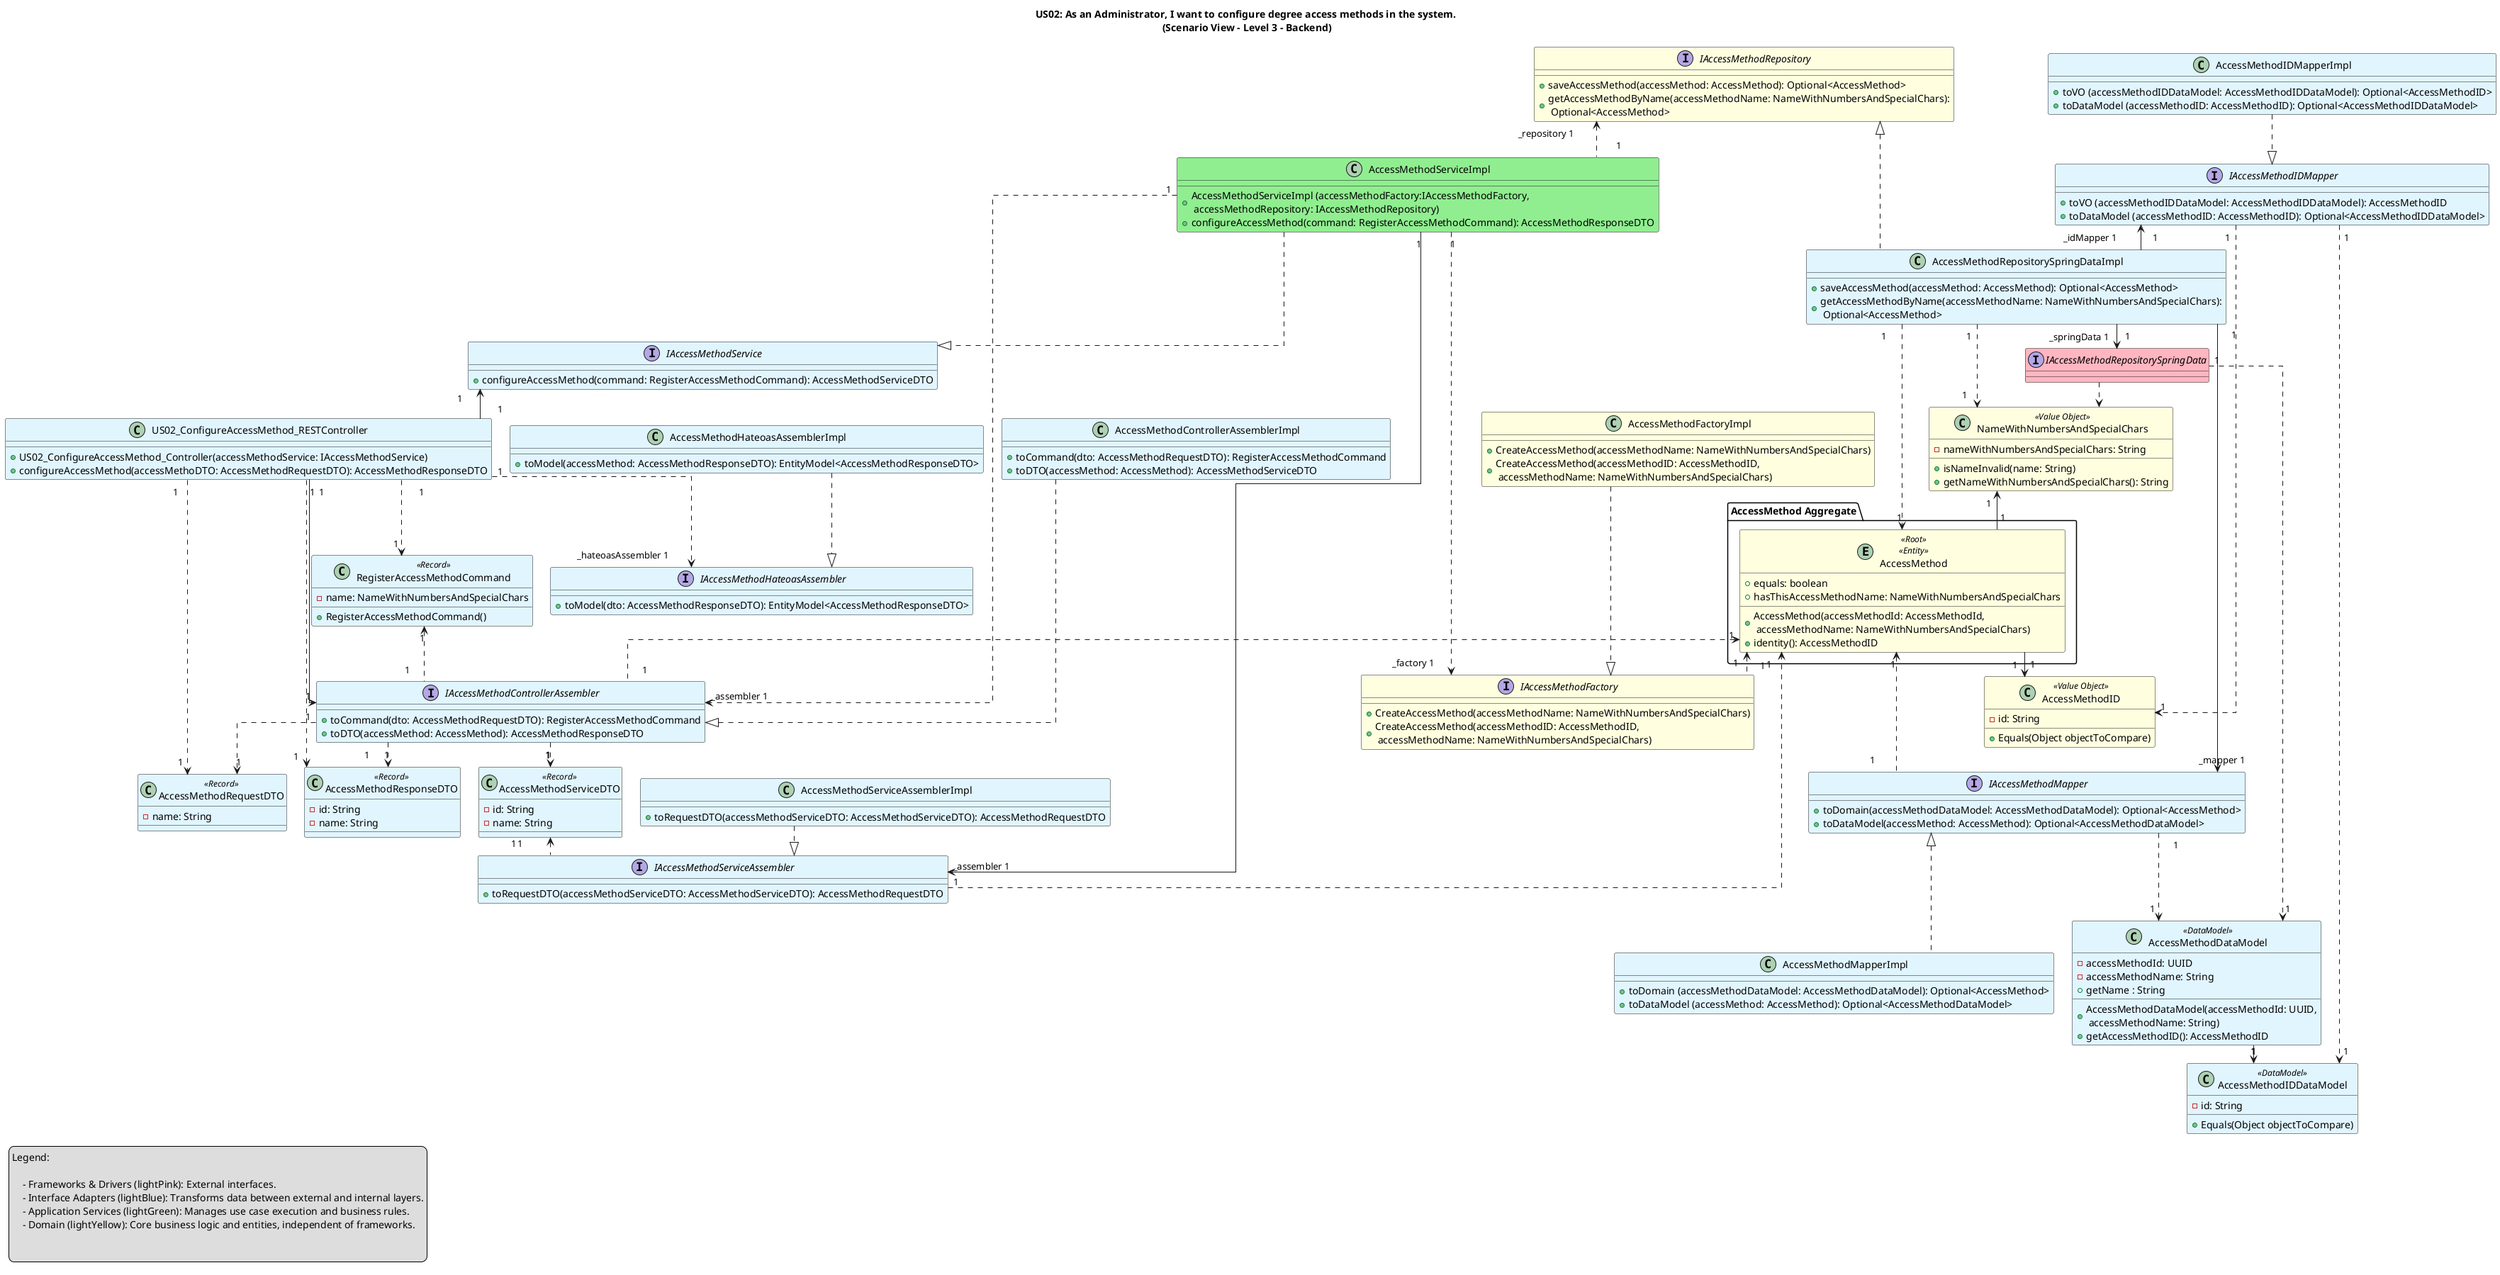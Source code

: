 @startuml
skinparam ranksep 25
skinparam nodesep 25
skinparam classBackgroundColor #E1F5FE
skinparam linetype ortho

title US02: As an Administrator, I want to configure degree access methods in the system.\n (Scenario View - Level 3 - Backend)

legend left
Legend:

    - Frameworks & Drivers (lightPink): External interfaces.
    - Interface Adapters (lightBlue): Transforms data between external and internal layers.
    - Application Services (lightGreen): Manages use case execution and business rules.
    - Domain (lightYellow): Core business logic and entities, independent of frameworks.


end legend
'===== CONTROLLER =======
class US02_ConfigureAccessMethod_RESTController {
    + US02_ConfigureAccessMethod_Controller(accessMethodService: IAccessMethodService)
    + configureAccessMethod(accessMethoDTO: AccessMethodRequestDTO): AccessMethodResponseDTO
}

'===DTO===
class AccessMethodRequestDTO <<Record>> {
    - name: String
}
class AccessMethodResponseDTO <<Record>>{
    - id: String
    - name: String
}

class RegisterAccessMethodCommand <<Record>>{
    - name: NameWithNumbersAndSpecialChars
    + RegisterAccessMethodCommand()
}

class AccessMethodServiceDTO <<Record>> {
    - id: String
    - name: String
}

'===ASSEMBLER===
interface IAccessMethodControllerAssembler {
    + toCommand(dto: AccessMethodRequestDTO): RegisterAccessMethodCommand
    + toDTO(accessMethod: AccessMethod): AccessMethodResponseDTO
}
class AccessMethodControllerAssemblerImpl {
    + toCommand(dto: AccessMethodRequestDTO): RegisterAccessMethodCommand
    + toDTO(accessMethod: AccessMethod): AccessMethodServiceDTO

}

interface IAccessMethodServiceAssembler{
+ toRequestDTO(accessMethodServiceDTO: AccessMethodServiceDTO): AccessMethodRequestDTO
}

class AccessMethodServiceAssemblerImpl {
    + toRequestDTO(accessMethodServiceDTO: AccessMethodServiceDTO): AccessMethodRequestDTO
}

interface IAccessMethodHateoasAssembler {
    + toModel(dto: AccessMethodResponseDTO): EntityModel<AccessMethodResponseDTO>
}

class AccessMethodHateoasAssemblerImpl {
    + toModel(accessMethod: AccessMethodResponseDTO): EntityModel<AccessMethodResponseDTO>
}

'===== SERVICE =======
interface IAccessMethodService {
   + configureAccessMethod(command: RegisterAccessMethodCommand): AccessMethodServiceDTO

}

class AccessMethodServiceImpl #lightGreen {
    + AccessMethodServiceImpl (accessMethodFactory:IAccessMethodFactory,\n accessMethodRepository: IAccessMethodRepository)
    + configureAccessMethod(command: RegisterAccessMethodCommand): AccessMethodResponseDTO

}


' ======= FACTORY =======
interface IAccessMethodFactory #lightYellow{
    + CreateAccessMethod(accessMethodName: NameWithNumbersAndSpecialChars)
    + CreateAccessMethod(accessMethodID: AccessMethodID,\n accessMethodName: NameWithNumbersAndSpecialChars)
}

class AccessMethodFactoryImpl #lightYellow{
     + CreateAccessMethod(accessMethodName: NameWithNumbersAndSpecialChars)
     + CreateAccessMethod(accessMethodID: AccessMethodID,\n accessMethodName: NameWithNumbersAndSpecialChars)
}

'===AGGREGATE===
package "AccessMethod Aggregate" {
    entity AccessMethod <<Root>> <<Entity>>#lightYellow {
    + AccessMethod(accessMethodId: AccessMethodId,\n accessMethodName: NameWithNumbersAndSpecialChars)
    + identity(): AccessMethodID
    + equals: boolean
    + hasThisAccessMethodName: NameWithNumbersAndSpecialChars
    }
}

'===VALUE OBJECTS===
class NameWithNumbersAndSpecialChars <<Value Object>> #lightYellow{
    - nameWithNumbersAndSpecialChars: String
    + isNameInvalid(name: String)
    + getNameWithNumbersAndSpecialChars(): String
}

class  AccessMethodID <<Value Object>>#lightYellow{
    - id: String
    + Equals(Object objectToCompare)
}

'===REPOSITORY===
interface IAccessMethodRepositorySpringData #lightPink{
}

interface IAccessMethodRepository #lightYellow{
    +saveAccessMethod(accessMethod: AccessMethod): Optional<AccessMethod>
    +getAccessMethodByName(accessMethodName: NameWithNumbersAndSpecialChars):\n Optional<AccessMethod>
}

class AccessMethodRepositorySpringDataImpl {
    + saveAccessMethod(accessMethod: AccessMethod): Optional<AccessMethod>
    + getAccessMethodByName(accessMethodName: NameWithNumbersAndSpecialChars):\n Optional<AccessMethod>
}

'===MAPPERS===
interface IAccessMethodMapper{
    + toDomain(accessMethodDataModel: AccessMethodDataModel): Optional<AccessMethod>
    + toDataModel(accessMethod: AccessMethod): Optional<AccessMethodDataModel>
}

interface IAccessMethodIDMapper{
    + toVO (accessMethodIDDataModel: AccessMethodIDDataModel): AccessMethodID
    + toDataModel (accessMethodID: AccessMethodID): Optional<AccessMethodIDDataModel>
}

class AccessMethodIDMapperImpl {
    + toVO (accessMethodIDDataModel: AccessMethodIDDataModel): Optional<AccessMethodID>
    + toDataModel (accessMethodID: AccessMethodID): Optional<AccessMethodIDDataModel>
}

class AccessMethodMapperImpl {
    + toDomain (accessMethodDataModel: AccessMethodDataModel): Optional<AccessMethod>
    + toDataModel (accessMethod: AccessMethod): Optional<AccessMethodDataModel>
}

'===DATAMODEL===
class AccessMethodDataModel <<DataModel>> {
    - accessMethodId: UUID
    - accessMethodName: String
    + AccessMethodDataModel(accessMethodId: UUID,\n accessMethodName: String)
    + getAccessMethodID(): AccessMethodID
    + getName : String
}

class AccessMethodIDDataModel <<DataModel>> {
    - id: String
    + Equals(Object objectToCompare)
}

'===NAVIGABILITY===

US02_ConfigureAccessMethod_RESTController "1"-u->"1" IAccessMethodService
US02_ConfigureAccessMethod_RESTController "1"..> "1" AccessMethodRequestDTO
US02_ConfigureAccessMethod_RESTController "1"..> "1" AccessMethodResponseDTO
US02_ConfigureAccessMethod_RESTController "1"--> "1" IAccessMethodControllerAssembler
US02_ConfigureAccessMethod_RESTController "1" ..> "1" RegisterAccessMethodCommand
US02_ConfigureAccessMethod_RESTController "1" ..> "_hateoasAssembler 1" IAccessMethodHateoasAssembler

AccessMethodHateoasAssemblerImpl ..|> IAccessMethodHateoasAssembler

AccessMethodServiceImpl " "...|>" " IAccessMethodService
AccessMethodServiceImpl "1".u..>"_repository 1" IAccessMethodRepository
AccessMethodServiceImpl "1"...>"_factory 1" IAccessMethodFactory
AccessMethodServiceImpl "1" ..> "_assembler 1" IAccessMethodControllerAssembler

AccessMethod "1" -u-> " 1" NameWithNumbersAndSpecialChars
AccessMethod "1" --> " 1" AccessMethodID
IAccessMethodControllerAssembler "1" .u.> "1" AccessMethod
IAccessMethodControllerAssembler "1" .u.> "1" RegisterAccessMethodCommand

AccessMethodRepositorySpringDataImpl "1" ..> "1" AccessMethod
AccessMethodRepositorySpringDataImpl "1" ..> "1" NameWithNumbersAndSpecialChars
AccessMethodRepositorySpringDataImpl "1" --> "_mapper 1" IAccessMethodMapper
AccessMethodRepositorySpringDataImpl "1"-u-> "_idMapper 1"IAccessMethodIDMapper
AccessMethodRepositorySpringDataImpl "1"--> "_springData 1"IAccessMethodRepositorySpringData
AccessMethodRepositorySpringDataImpl " ".u..|>" " IAccessMethodRepository
IAccessMethodRepositorySpringData ..> NameWithNumbersAndSpecialChars
IAccessMethodRepositorySpringData "1" ..> "1" AccessMethodDataModel

AccessMethodMapperImpl " "..u.|>" " IAccessMethodMapper
IAccessMethodFactory "1" .u.> "1" AccessMethod
AccessMethodFactoryImpl " "...|>" " IAccessMethodFactory
IAccessMethodMapper "1"..u.>"1" AccessMethod
IAccessMethodMapper "1"...>"1" AccessMethodDataModel
AccessMethodID "1" <.u. "1" IAccessMethodIDMapper
AccessMethodIDMapperImpl " " ...|> " " IAccessMethodIDMapper
AccessMethodControllerAssemblerImpl " "...|>" " IAccessMethodControllerAssembler
IAccessMethodControllerAssembler "1" ..> "1" AccessMethodRequestDTO
IAccessMethodControllerAssembler "1" ..> "1" AccessMethodResponseDTO
IAccessMethodControllerAssembler "1  " ..> "1" AccessMethodServiceDTO

IAccessMethodServiceAssembler "1" .u.> " 1" AccessMethodServiceDTO
AccessMethodServiceAssemblerImpl  ..|>  IAccessMethodServiceAssembler
IAccessMethodServiceAssembler "1" ..> "1" AccessMethod

AccessMethodServiceImpl "1" --> "_assembler 1" IAccessMethodServiceAssembler

AccessMethodDataModel "1" --> "1" AccessMethodIDDataModel
IAccessMethodIDMapper "1" ..> "1" AccessMethodIDDataModel


@enduml